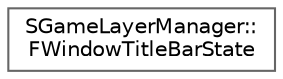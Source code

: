 digraph "Graphical Class Hierarchy"
{
 // INTERACTIVE_SVG=YES
 // LATEX_PDF_SIZE
  bgcolor="transparent";
  edge [fontname=Helvetica,fontsize=10,labelfontname=Helvetica,labelfontsize=10];
  node [fontname=Helvetica,fontsize=10,shape=box,height=0.2,width=0.4];
  rankdir="LR";
  Node0 [id="Node000000",label="SGameLayerManager::\lFWindowTitleBarState",height=0.2,width=0.4,color="grey40", fillcolor="white", style="filled",URL="$d2/d13/structSGameLayerManager_1_1FWindowTitleBarState.html",tooltip=" "];
}
